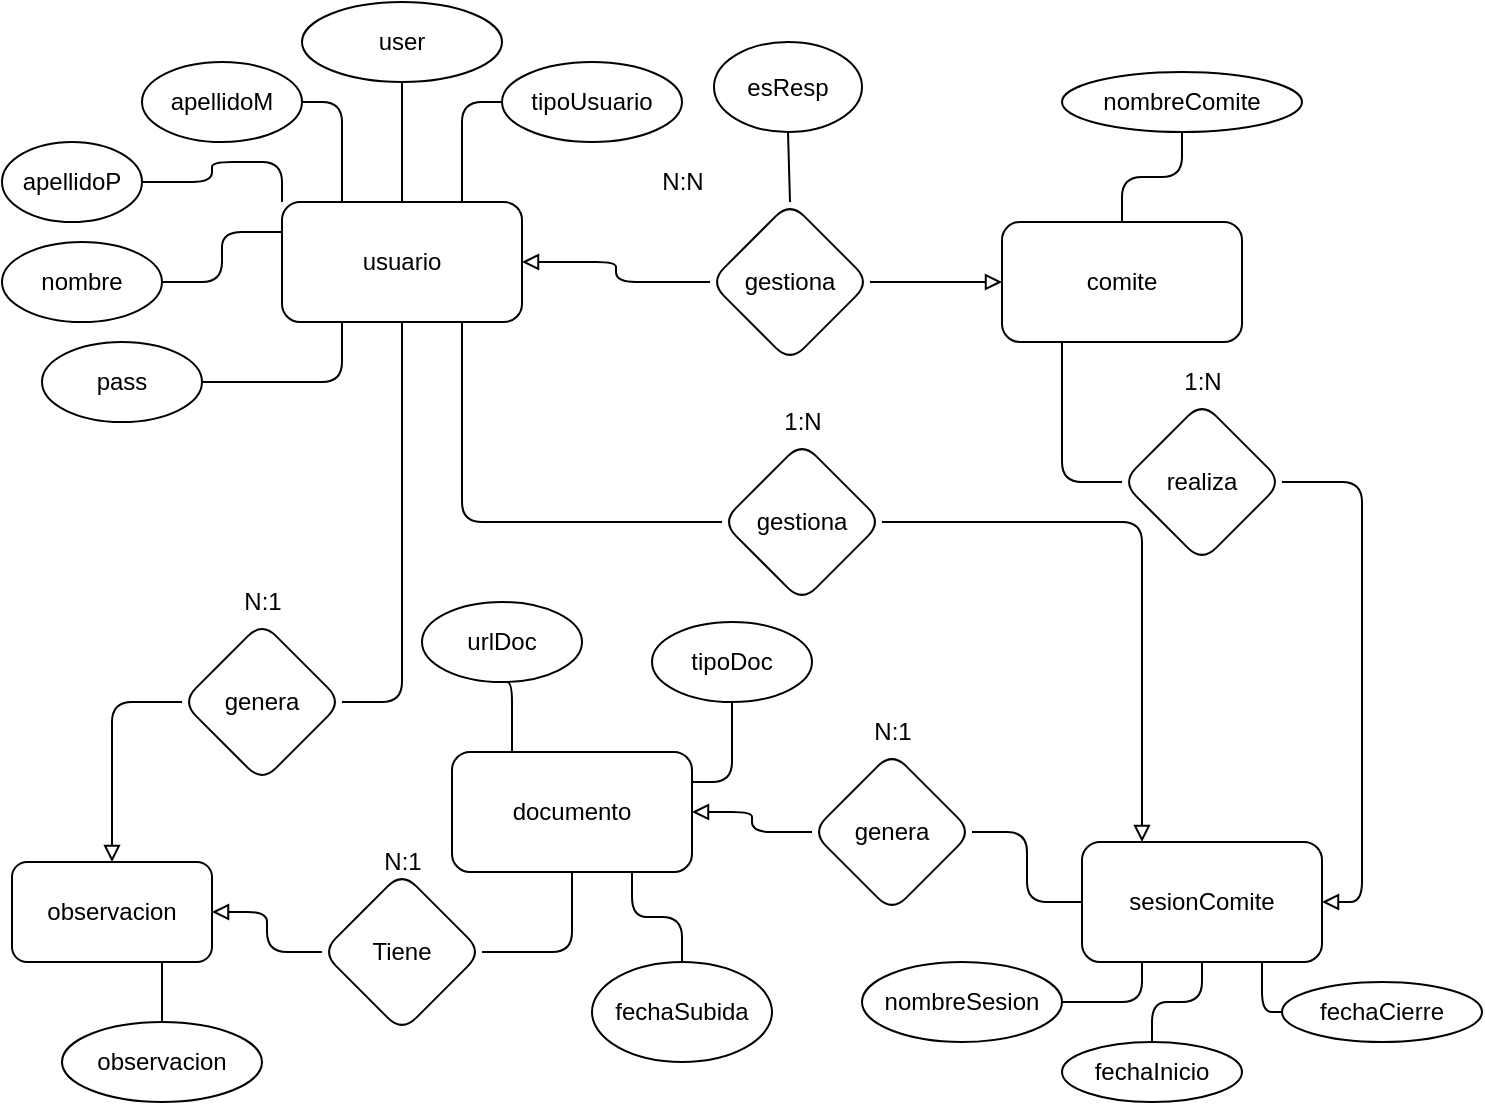 <mxfile>
    <diagram id="-B32z_R9IJAe94yjLalN" name="Page-1">
        <mxGraphModel dx="568" dy="490" grid="1" gridSize="10" guides="1" tooltips="1" connect="1" arrows="1" fold="1" page="1" pageScale="1" pageWidth="827" pageHeight="1169" background="none" math="0" shadow="0">
            <root>
                <mxCell id="0"/>
                <mxCell id="1" parent="0"/>
                <mxCell id="gaSs1pNWqrF6Hrx3E3vf-87" style="edgeStyle=orthogonalEdgeStyle;rounded=1;orthogonalLoop=1;jettySize=auto;html=1;exitX=0.5;exitY=1;exitDx=0;exitDy=0;entryX=1;entryY=0.5;entryDx=0;entryDy=0;startArrow=none;startFill=0;endArrow=none;endFill=0;" parent="1" source="gaSs1pNWqrF6Hrx3E3vf-1" target="gaSs1pNWqrF6Hrx3E3vf-75" edge="1">
                    <mxGeometry relative="1" as="geometry"/>
                </mxCell>
                <mxCell id="gaSs1pNWqrF6Hrx3E3vf-96" style="edgeStyle=orthogonalEdgeStyle;rounded=1;orthogonalLoop=1;jettySize=auto;html=1;exitX=0.5;exitY=0;exitDx=0;exitDy=0;entryX=0.5;entryY=1;entryDx=0;entryDy=0;startArrow=none;startFill=0;endArrow=none;endFill=0;" parent="1" source="gaSs1pNWqrF6Hrx3E3vf-1" target="gaSs1pNWqrF6Hrx3E3vf-6" edge="1">
                    <mxGeometry relative="1" as="geometry"/>
                </mxCell>
                <mxCell id="gaSs1pNWqrF6Hrx3E3vf-1" value="usuario" style="rounded=1;whiteSpace=wrap;html=1;" parent="1" vertex="1">
                    <mxGeometry x="200" y="100" width="120" height="60" as="geometry"/>
                </mxCell>
                <mxCell id="gaSs1pNWqrF6Hrx3E3vf-86" style="edgeStyle=orthogonalEdgeStyle;rounded=1;orthogonalLoop=1;jettySize=auto;html=1;exitX=0.5;exitY=0;exitDx=0;exitDy=0;entryX=0.5;entryY=1;entryDx=0;entryDy=0;startArrow=none;startFill=0;endArrow=none;endFill=0;" parent="1" source="gaSs1pNWqrF6Hrx3E3vf-2" target="gaSs1pNWqrF6Hrx3E3vf-8" edge="1">
                    <mxGeometry relative="1" as="geometry"/>
                </mxCell>
                <mxCell id="gaSs1pNWqrF6Hrx3E3vf-100" style="edgeStyle=orthogonalEdgeStyle;rounded=1;orthogonalLoop=1;jettySize=auto;html=1;exitX=0.25;exitY=1;exitDx=0;exitDy=0;entryX=0;entryY=0.5;entryDx=0;entryDy=0;startArrow=none;startFill=0;endArrow=none;endFill=0;" parent="1" source="gaSs1pNWqrF6Hrx3E3vf-2" target="gaSs1pNWqrF6Hrx3E3vf-42" edge="1">
                    <mxGeometry relative="1" as="geometry"/>
                </mxCell>
                <mxCell id="gaSs1pNWqrF6Hrx3E3vf-2" value="comite" style="whiteSpace=wrap;html=1;rounded=1;" parent="1" vertex="1">
                    <mxGeometry x="560" y="110" width="120" height="60" as="geometry"/>
                </mxCell>
                <mxCell id="gaSs1pNWqrF6Hrx3E3vf-37" style="edgeStyle=orthogonalEdgeStyle;rounded=1;orthogonalLoop=1;jettySize=auto;html=1;exitX=0.5;exitY=1;exitDx=0;exitDy=0;entryX=0.5;entryY=0;entryDx=0;entryDy=0;endArrow=none;endFill=0;" parent="1" source="gaSs1pNWqrF6Hrx3E3vf-3" target="gaSs1pNWqrF6Hrx3E3vf-16" edge="1">
                    <mxGeometry relative="1" as="geometry"/>
                </mxCell>
                <mxCell id="gaSs1pNWqrF6Hrx3E3vf-72" style="edgeStyle=orthogonalEdgeStyle;rounded=1;orthogonalLoop=1;jettySize=auto;html=1;exitX=0.25;exitY=0;exitDx=0;exitDy=0;entryX=1;entryY=0.5;entryDx=0;entryDy=0;startArrow=block;startFill=0;endArrow=none;endFill=0;" parent="1" source="gaSs1pNWqrF6Hrx3E3vf-3" target="gaSs1pNWqrF6Hrx3E3vf-52" edge="1">
                    <mxGeometry relative="1" as="geometry"/>
                </mxCell>
                <mxCell id="gaSs1pNWqrF6Hrx3E3vf-77" style="edgeStyle=orthogonalEdgeStyle;rounded=1;orthogonalLoop=1;jettySize=auto;html=1;exitX=0;exitY=0.5;exitDx=0;exitDy=0;entryX=1;entryY=0.5;entryDx=0;entryDy=0;startArrow=none;startFill=0;endArrow=none;endFill=0;" parent="1" source="gaSs1pNWqrF6Hrx3E3vf-3" target="gaSs1pNWqrF6Hrx3E3vf-45" edge="1">
                    <mxGeometry relative="1" as="geometry"/>
                </mxCell>
                <mxCell id="gaSs1pNWqrF6Hrx3E3vf-3" value="sesionComite" style="whiteSpace=wrap;html=1;rounded=1;" parent="1" vertex="1">
                    <mxGeometry x="600" y="420" width="120" height="60" as="geometry"/>
                </mxCell>
                <mxCell id="gaSs1pNWqrF6Hrx3E3vf-4" value="documento" style="whiteSpace=wrap;html=1;rounded=1;" parent="1" vertex="1">
                    <mxGeometry x="285" y="375" width="120" height="60" as="geometry"/>
                </mxCell>
                <mxCell id="gaSs1pNWqrF6Hrx3E3vf-64" style="edgeStyle=orthogonalEdgeStyle;rounded=1;orthogonalLoop=1;jettySize=auto;html=1;exitX=1;exitY=0.5;exitDx=0;exitDy=0;entryX=0;entryY=0.25;entryDx=0;entryDy=0;startArrow=none;startFill=0;endArrow=none;endFill=0;" parent="1" source="gaSs1pNWqrF6Hrx3E3vf-5" target="gaSs1pNWqrF6Hrx3E3vf-1" edge="1">
                    <mxGeometry relative="1" as="geometry"/>
                </mxCell>
                <mxCell id="gaSs1pNWqrF6Hrx3E3vf-5" value="nombre" style="ellipse;whiteSpace=wrap;html=1;rounded=1;" parent="1" vertex="1">
                    <mxGeometry x="60" y="120" width="80" height="40" as="geometry"/>
                </mxCell>
                <mxCell id="gaSs1pNWqrF6Hrx3E3vf-6" value="user" style="ellipse;whiteSpace=wrap;html=1;rounded=1;" parent="1" vertex="1">
                    <mxGeometry x="210" width="100" height="40" as="geometry"/>
                </mxCell>
                <mxCell id="gaSs1pNWqrF6Hrx3E3vf-92" style="edgeStyle=orthogonalEdgeStyle;rounded=1;orthogonalLoop=1;jettySize=auto;html=1;exitX=1;exitY=0.5;exitDx=0;exitDy=0;entryX=0.25;entryY=1;entryDx=0;entryDy=0;startArrow=none;startFill=0;endArrow=none;endFill=0;" parent="1" source="gaSs1pNWqrF6Hrx3E3vf-7" target="gaSs1pNWqrF6Hrx3E3vf-1" edge="1">
                    <mxGeometry relative="1" as="geometry"/>
                </mxCell>
                <mxCell id="gaSs1pNWqrF6Hrx3E3vf-7" value="pass" style="ellipse;whiteSpace=wrap;html=1;rounded=1;" parent="1" vertex="1">
                    <mxGeometry x="80" y="170" width="80" height="40" as="geometry"/>
                </mxCell>
                <mxCell id="gaSs1pNWqrF6Hrx3E3vf-8" value="nombreComite" style="ellipse;whiteSpace=wrap;html=1;rounded=1;" parent="1" vertex="1">
                    <mxGeometry x="590" y="35" width="120" height="30" as="geometry"/>
                </mxCell>
                <mxCell id="gaSs1pNWqrF6Hrx3E3vf-16" value="fechaInicio" style="ellipse;whiteSpace=wrap;html=1;rounded=1;" parent="1" vertex="1">
                    <mxGeometry x="590" y="520" width="90" height="30" as="geometry"/>
                </mxCell>
                <mxCell id="gaSs1pNWqrF6Hrx3E3vf-38" style="edgeStyle=orthogonalEdgeStyle;rounded=1;orthogonalLoop=1;jettySize=auto;html=1;exitX=0;exitY=0.5;exitDx=0;exitDy=0;entryX=0.75;entryY=1;entryDx=0;entryDy=0;endArrow=none;endFill=0;" parent="1" source="gaSs1pNWqrF6Hrx3E3vf-17" target="gaSs1pNWqrF6Hrx3E3vf-3" edge="1">
                    <mxGeometry relative="1" as="geometry"/>
                </mxCell>
                <mxCell id="gaSs1pNWqrF6Hrx3E3vf-17" value="fechaCierre" style="ellipse;whiteSpace=wrap;html=1;rounded=1;" parent="1" vertex="1">
                    <mxGeometry x="700" y="490" width="100" height="30" as="geometry"/>
                </mxCell>
                <mxCell id="gaSs1pNWqrF6Hrx3E3vf-68" style="edgeStyle=orthogonalEdgeStyle;rounded=1;orthogonalLoop=1;jettySize=auto;html=1;exitX=0.5;exitY=1;exitDx=0;exitDy=0;entryX=1;entryY=0.25;entryDx=0;entryDy=0;startArrow=none;startFill=0;endArrow=none;endFill=0;" parent="1" source="gaSs1pNWqrF6Hrx3E3vf-22" target="gaSs1pNWqrF6Hrx3E3vf-4" edge="1">
                    <mxGeometry relative="1" as="geometry"/>
                </mxCell>
                <mxCell id="gaSs1pNWqrF6Hrx3E3vf-22" value="tipoDoc" style="ellipse;whiteSpace=wrap;html=1;rounded=1;" parent="1" vertex="1">
                    <mxGeometry x="385" y="310" width="80" height="40" as="geometry"/>
                </mxCell>
                <mxCell id="gaSs1pNWqrF6Hrx3E3vf-67" style="edgeStyle=orthogonalEdgeStyle;rounded=1;orthogonalLoop=1;jettySize=auto;html=1;exitX=0.5;exitY=1;exitDx=0;exitDy=0;entryX=0.25;entryY=0;entryDx=0;entryDy=0;startArrow=none;startFill=0;endArrow=none;endFill=0;" parent="1" source="gaSs1pNWqrF6Hrx3E3vf-23" target="gaSs1pNWqrF6Hrx3E3vf-4" edge="1">
                    <mxGeometry relative="1" as="geometry"/>
                </mxCell>
                <mxCell id="gaSs1pNWqrF6Hrx3E3vf-23" value="urlDoc" style="ellipse;whiteSpace=wrap;html=1;rounded=1;" parent="1" vertex="1">
                    <mxGeometry x="270" y="300" width="80" height="40" as="geometry"/>
                </mxCell>
                <mxCell id="gaSs1pNWqrF6Hrx3E3vf-40" style="edgeStyle=orthogonalEdgeStyle;rounded=1;orthogonalLoop=1;jettySize=auto;html=1;exitX=0;exitY=0.5;exitDx=0;exitDy=0;entryX=1;entryY=0.5;entryDx=0;entryDy=0;endArrow=block;endFill=0;startArrow=none;startFill=0;" parent="1" source="gaSs1pNWqrF6Hrx3E3vf-39" target="gaSs1pNWqrF6Hrx3E3vf-1" edge="1">
                    <mxGeometry relative="1" as="geometry"/>
                </mxCell>
                <mxCell id="gaSs1pNWqrF6Hrx3E3vf-41" style="edgeStyle=orthogonalEdgeStyle;rounded=1;orthogonalLoop=1;jettySize=auto;html=1;exitX=1;exitY=0.5;exitDx=0;exitDy=0;entryX=0;entryY=0.5;entryDx=0;entryDy=0;endArrow=block;endFill=0;startArrow=none;startFill=0;" parent="1" source="gaSs1pNWqrF6Hrx3E3vf-39" target="gaSs1pNWqrF6Hrx3E3vf-2" edge="1">
                    <mxGeometry relative="1" as="geometry"/>
                </mxCell>
                <mxCell id="gaSs1pNWqrF6Hrx3E3vf-39" value="gestiona" style="rhombus;whiteSpace=wrap;html=1;rounded=1;" parent="1" vertex="1">
                    <mxGeometry x="414" y="100" width="80" height="80" as="geometry"/>
                </mxCell>
                <mxCell id="gaSs1pNWqrF6Hrx3E3vf-101" style="edgeStyle=orthogonalEdgeStyle;rounded=1;orthogonalLoop=1;jettySize=auto;html=1;exitX=1;exitY=0.5;exitDx=0;exitDy=0;entryX=1;entryY=0.5;entryDx=0;entryDy=0;startArrow=none;startFill=0;endArrow=block;endFill=0;" parent="1" source="gaSs1pNWqrF6Hrx3E3vf-42" target="gaSs1pNWqrF6Hrx3E3vf-3" edge="1">
                    <mxGeometry relative="1" as="geometry"/>
                </mxCell>
                <mxCell id="gaSs1pNWqrF6Hrx3E3vf-42" value="realiza" style="rhombus;whiteSpace=wrap;html=1;rounded=1;" parent="1" vertex="1">
                    <mxGeometry x="620" y="200" width="80" height="80" as="geometry"/>
                </mxCell>
                <mxCell id="gaSs1pNWqrF6Hrx3E3vf-78" style="edgeStyle=orthogonalEdgeStyle;rounded=1;orthogonalLoop=1;jettySize=auto;html=1;exitX=0;exitY=0.5;exitDx=0;exitDy=0;entryX=1;entryY=0.5;entryDx=0;entryDy=0;startArrow=none;startFill=0;endArrow=block;endFill=0;" parent="1" source="gaSs1pNWqrF6Hrx3E3vf-45" target="gaSs1pNWqrF6Hrx3E3vf-4" edge="1">
                    <mxGeometry relative="1" as="geometry"/>
                </mxCell>
                <mxCell id="gaSs1pNWqrF6Hrx3E3vf-45" value="genera" style="rhombus;whiteSpace=wrap;html=1;rounded=1;" parent="1" vertex="1">
                    <mxGeometry x="465" y="375" width="80" height="80" as="geometry"/>
                </mxCell>
                <mxCell id="gaSs1pNWqrF6Hrx3E3vf-48" value="N:N" style="text;html=1;align=center;verticalAlign=middle;resizable=0;points=[];autosize=1;strokeColor=none;fillColor=none;rounded=1;" parent="1" vertex="1">
                    <mxGeometry x="380" y="80" width="40" height="20" as="geometry"/>
                </mxCell>
                <mxCell id="gaSs1pNWqrF6Hrx3E3vf-49" value="1:N" style="text;html=1;align=center;verticalAlign=middle;resizable=0;points=[];autosize=1;strokeColor=none;fillColor=none;rounded=1;" parent="1" vertex="1">
                    <mxGeometry x="645" y="180" width="30" height="20" as="geometry"/>
                </mxCell>
                <mxCell id="gaSs1pNWqrF6Hrx3E3vf-50" value="N:1" style="text;html=1;align=center;verticalAlign=middle;resizable=0;points=[];autosize=1;strokeColor=none;fillColor=none;rounded=1;" parent="1" vertex="1">
                    <mxGeometry x="490" y="355" width="30" height="20" as="geometry"/>
                </mxCell>
                <mxCell id="gaSs1pNWqrF6Hrx3E3vf-73" style="edgeStyle=orthogonalEdgeStyle;rounded=1;orthogonalLoop=1;jettySize=auto;html=1;exitX=0;exitY=0.5;exitDx=0;exitDy=0;entryX=0.75;entryY=1;entryDx=0;entryDy=0;startArrow=none;startFill=0;endArrow=none;endFill=0;" parent="1" source="gaSs1pNWqrF6Hrx3E3vf-52" target="gaSs1pNWqrF6Hrx3E3vf-1" edge="1">
                    <mxGeometry relative="1" as="geometry">
                        <Array as="points">
                            <mxPoint x="290" y="260"/>
                        </Array>
                    </mxGeometry>
                </mxCell>
                <mxCell id="gaSs1pNWqrF6Hrx3E3vf-52" value="gestiona" style="rhombus;whiteSpace=wrap;html=1;rounded=1;" parent="1" vertex="1">
                    <mxGeometry x="420" y="220" width="80" height="80" as="geometry"/>
                </mxCell>
                <mxCell id="gaSs1pNWqrF6Hrx3E3vf-57" value="1:N" style="text;html=1;align=center;verticalAlign=middle;resizable=0;points=[];autosize=1;strokeColor=none;fillColor=none;" parent="1" vertex="1">
                    <mxGeometry x="445" y="200" width="30" height="20" as="geometry"/>
                </mxCell>
                <mxCell id="gaSs1pNWqrF6Hrx3E3vf-93" style="edgeStyle=orthogonalEdgeStyle;rounded=1;orthogonalLoop=1;jettySize=auto;html=1;exitX=1;exitY=0.5;exitDx=0;exitDy=0;entryX=0;entryY=0;entryDx=0;entryDy=0;startArrow=none;startFill=0;endArrow=none;endFill=0;" parent="1" source="gaSs1pNWqrF6Hrx3E3vf-59" target="gaSs1pNWqrF6Hrx3E3vf-1" edge="1">
                    <mxGeometry relative="1" as="geometry"/>
                </mxCell>
                <mxCell id="gaSs1pNWqrF6Hrx3E3vf-59" value="apellidoP" style="ellipse;whiteSpace=wrap;html=1;rounded=1;" parent="1" vertex="1">
                    <mxGeometry x="60" y="70" width="70" height="40" as="geometry"/>
                </mxCell>
                <mxCell id="gaSs1pNWqrF6Hrx3E3vf-61" style="edgeStyle=orthogonalEdgeStyle;rounded=1;orthogonalLoop=1;jettySize=auto;html=1;exitX=1;exitY=0.5;exitDx=0;exitDy=0;entryX=0.25;entryY=0;entryDx=0;entryDy=0;startArrow=none;startFill=0;endArrow=none;endFill=0;" parent="1" source="gaSs1pNWqrF6Hrx3E3vf-60" target="gaSs1pNWqrF6Hrx3E3vf-1" edge="1">
                    <mxGeometry relative="1" as="geometry">
                        <Array as="points">
                            <mxPoint x="230" y="50"/>
                        </Array>
                    </mxGeometry>
                </mxCell>
                <mxCell id="gaSs1pNWqrF6Hrx3E3vf-60" value="apellidoM" style="ellipse;whiteSpace=wrap;html=1;rounded=1;" parent="1" vertex="1">
                    <mxGeometry x="130" y="30" width="80" height="40" as="geometry"/>
                </mxCell>
                <mxCell id="gaSs1pNWqrF6Hrx3E3vf-97" style="edgeStyle=orthogonalEdgeStyle;rounded=1;orthogonalLoop=1;jettySize=auto;html=1;exitX=0;exitY=0.5;exitDx=0;exitDy=0;entryX=0.75;entryY=0;entryDx=0;entryDy=0;startArrow=none;startFill=0;endArrow=none;endFill=0;" parent="1" source="gaSs1pNWqrF6Hrx3E3vf-65" target="gaSs1pNWqrF6Hrx3E3vf-1" edge="1">
                    <mxGeometry relative="1" as="geometry"/>
                </mxCell>
                <mxCell id="gaSs1pNWqrF6Hrx3E3vf-65" value="tipoUsuario" style="ellipse;whiteSpace=wrap;html=1;rounded=1;" parent="1" vertex="1">
                    <mxGeometry x="310" y="30" width="90" height="40" as="geometry"/>
                </mxCell>
                <mxCell id="gaSs1pNWqrF6Hrx3E3vf-71" style="edgeStyle=orthogonalEdgeStyle;rounded=1;orthogonalLoop=1;jettySize=auto;html=1;exitX=1;exitY=0.5;exitDx=0;exitDy=0;entryX=0.25;entryY=1;entryDx=0;entryDy=0;startArrow=none;startFill=0;endArrow=none;endFill=0;" parent="1" source="gaSs1pNWqrF6Hrx3E3vf-70" target="gaSs1pNWqrF6Hrx3E3vf-3" edge="1">
                    <mxGeometry relative="1" as="geometry"/>
                </mxCell>
                <mxCell id="gaSs1pNWqrF6Hrx3E3vf-70" value="nombreSesion" style="ellipse;whiteSpace=wrap;html=1;rounded=1;" parent="1" vertex="1">
                    <mxGeometry x="490" y="480" width="100" height="40" as="geometry"/>
                </mxCell>
                <mxCell id="gaSs1pNWqrF6Hrx3E3vf-74" value="observacion" style="whiteSpace=wrap;html=1;rounded=1;" parent="1" vertex="1">
                    <mxGeometry x="65" y="430" width="100" height="50" as="geometry"/>
                </mxCell>
                <mxCell id="gaSs1pNWqrF6Hrx3E3vf-81" style="edgeStyle=orthogonalEdgeStyle;rounded=1;orthogonalLoop=1;jettySize=auto;html=1;exitX=0;exitY=0.5;exitDx=0;exitDy=0;entryX=0.5;entryY=0;entryDx=0;entryDy=0;startArrow=none;startFill=0;endArrow=block;endFill=0;" parent="1" source="gaSs1pNWqrF6Hrx3E3vf-75" target="gaSs1pNWqrF6Hrx3E3vf-74" edge="1">
                    <mxGeometry relative="1" as="geometry"/>
                </mxCell>
                <mxCell id="gaSs1pNWqrF6Hrx3E3vf-75" value="genera" style="rhombus;whiteSpace=wrap;html=1;rounded=1;" parent="1" vertex="1">
                    <mxGeometry x="150" y="310" width="80" height="80" as="geometry"/>
                </mxCell>
                <mxCell id="gaSs1pNWqrF6Hrx3E3vf-80" style="edgeStyle=orthogonalEdgeStyle;rounded=1;orthogonalLoop=1;jettySize=auto;html=1;exitX=0;exitY=0.5;exitDx=0;exitDy=0;entryX=1;entryY=0.5;entryDx=0;entryDy=0;startArrow=none;startFill=0;endArrow=block;endFill=0;" parent="1" source="gaSs1pNWqrF6Hrx3E3vf-76" target="gaSs1pNWqrF6Hrx3E3vf-74" edge="1">
                    <mxGeometry relative="1" as="geometry"/>
                </mxCell>
                <mxCell id="gaSs1pNWqrF6Hrx3E3vf-99" style="edgeStyle=orthogonalEdgeStyle;rounded=1;orthogonalLoop=1;jettySize=auto;html=1;exitX=1;exitY=0.5;exitDx=0;exitDy=0;entryX=0.5;entryY=1;entryDx=0;entryDy=0;startArrow=none;startFill=0;endArrow=none;endFill=0;" parent="1" source="gaSs1pNWqrF6Hrx3E3vf-76" target="gaSs1pNWqrF6Hrx3E3vf-4" edge="1">
                    <mxGeometry relative="1" as="geometry"/>
                </mxCell>
                <mxCell id="gaSs1pNWqrF6Hrx3E3vf-76" value="Tiene" style="rhombus;whiteSpace=wrap;html=1;rounded=1;" parent="1" vertex="1">
                    <mxGeometry x="220" y="435" width="80" height="80" as="geometry"/>
                </mxCell>
                <mxCell id="gaSs1pNWqrF6Hrx3E3vf-85" style="edgeStyle=orthogonalEdgeStyle;rounded=1;orthogonalLoop=1;jettySize=auto;html=1;exitX=0.5;exitY=0;exitDx=0;exitDy=0;entryX=0.75;entryY=1;entryDx=0;entryDy=0;startArrow=none;startFill=0;endArrow=none;endFill=0;" parent="1" source="gaSs1pNWqrF6Hrx3E3vf-84" target="gaSs1pNWqrF6Hrx3E3vf-4" edge="1">
                    <mxGeometry relative="1" as="geometry"/>
                </mxCell>
                <mxCell id="gaSs1pNWqrF6Hrx3E3vf-84" value="fechaSubida" style="ellipse;whiteSpace=wrap;html=1;rounded=1;" parent="1" vertex="1">
                    <mxGeometry x="355" y="480" width="90" height="50" as="geometry"/>
                </mxCell>
                <mxCell id="gaSs1pNWqrF6Hrx3E3vf-90" style="edgeStyle=orthogonalEdgeStyle;rounded=1;orthogonalLoop=1;jettySize=auto;html=1;exitX=0.5;exitY=0;exitDx=0;exitDy=0;entryX=0.75;entryY=1;entryDx=0;entryDy=0;startArrow=none;startFill=0;endArrow=none;endFill=0;" parent="1" source="gaSs1pNWqrF6Hrx3E3vf-89" target="gaSs1pNWqrF6Hrx3E3vf-74" edge="1">
                    <mxGeometry relative="1" as="geometry"/>
                </mxCell>
                <mxCell id="gaSs1pNWqrF6Hrx3E3vf-89" value="observacion" style="ellipse;whiteSpace=wrap;html=1;rounded=1;" parent="1" vertex="1">
                    <mxGeometry x="90" y="510" width="100" height="40" as="geometry"/>
                </mxCell>
                <mxCell id="gaSs1pNWqrF6Hrx3E3vf-94" value="N:1" style="text;html=1;align=center;verticalAlign=middle;resizable=0;points=[];autosize=1;strokeColor=none;fillColor=none;" parent="1" vertex="1">
                    <mxGeometry x="175" y="290" width="30" height="20" as="geometry"/>
                </mxCell>
                <mxCell id="gaSs1pNWqrF6Hrx3E3vf-98" value="N:1" style="text;html=1;align=center;verticalAlign=middle;resizable=0;points=[];autosize=1;strokeColor=none;fillColor=none;" parent="1" vertex="1">
                    <mxGeometry x="245" y="420" width="30" height="20" as="geometry"/>
                </mxCell>
                <mxCell id="5" style="edgeStyle=none;html=1;exitX=0.5;exitY=1;exitDx=0;exitDy=0;entryX=0.5;entryY=0;entryDx=0;entryDy=0;endArrow=none;endFill=0;" edge="1" parent="1" source="3" target="gaSs1pNWqrF6Hrx3E3vf-39">
                    <mxGeometry relative="1" as="geometry"/>
                </mxCell>
                <mxCell id="3" value="esResp" style="ellipse;whiteSpace=wrap;html=1;" vertex="1" parent="1">
                    <mxGeometry x="416" y="20" width="74" height="45" as="geometry"/>
                </mxCell>
            </root>
        </mxGraphModel>
    </diagram>
</mxfile>